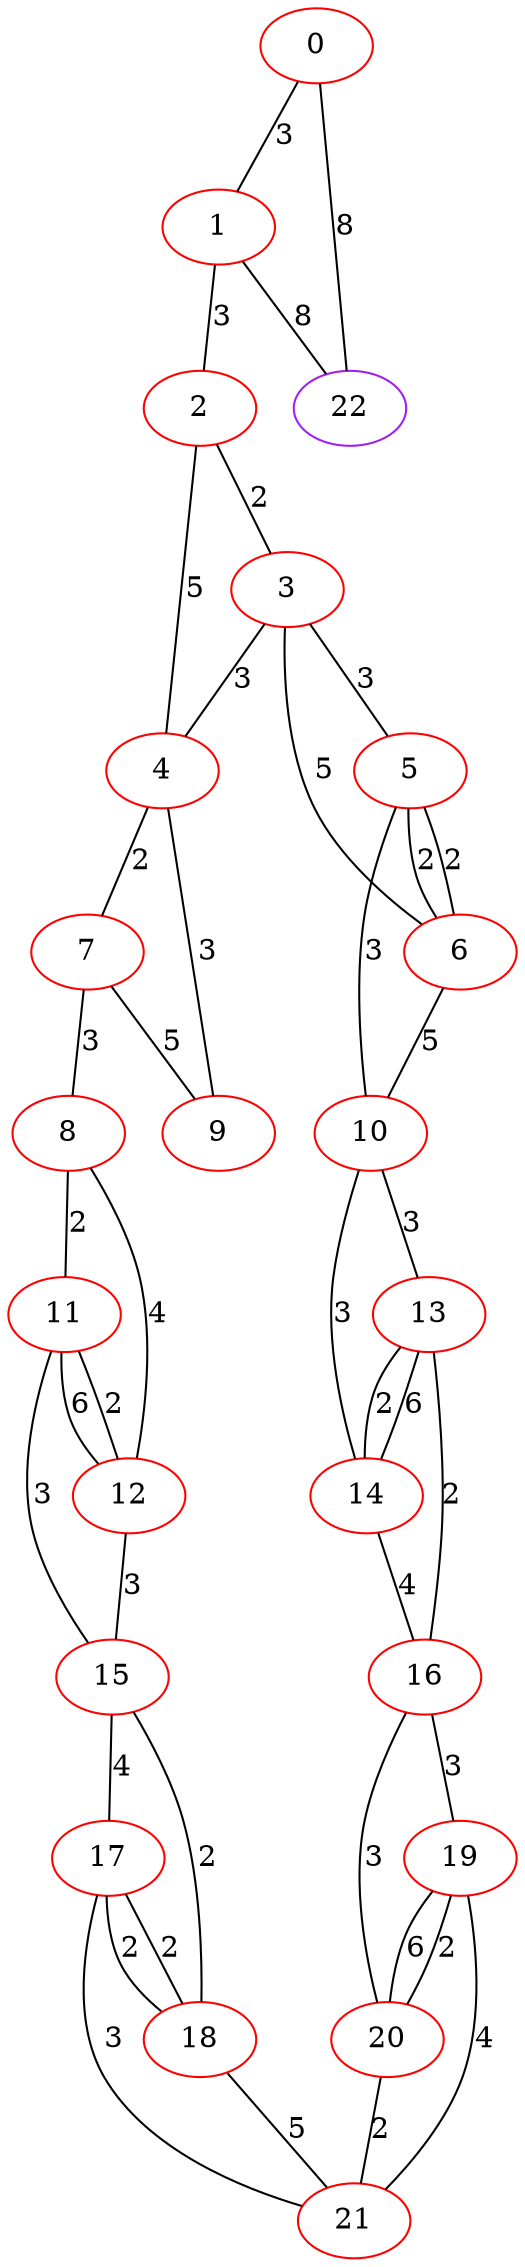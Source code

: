 graph "" {
0 [color=red, weight=1];
1 [color=red, weight=1];
2 [color=red, weight=1];
3 [color=red, weight=1];
4 [color=red, weight=1];
5 [color=red, weight=1];
6 [color=red, weight=1];
7 [color=red, weight=1];
8 [color=red, weight=1];
9 [color=red, weight=1];
10 [color=red, weight=1];
11 [color=red, weight=1];
12 [color=red, weight=1];
13 [color=red, weight=1];
14 [color=red, weight=1];
15 [color=red, weight=1];
16 [color=red, weight=1];
17 [color=red, weight=1];
18 [color=red, weight=1];
19 [color=red, weight=1];
20 [color=red, weight=1];
21 [color=red, weight=1];
22 [color=purple, weight=4];
0 -- 1  [key=0, label=3];
0 -- 22  [key=0, label=8];
1 -- 2  [key=0, label=3];
1 -- 22  [key=0, label=8];
2 -- 3  [key=0, label=2];
2 -- 4  [key=0, label=5];
3 -- 4  [key=0, label=3];
3 -- 5  [key=0, label=3];
3 -- 6  [key=0, label=5];
4 -- 9  [key=0, label=3];
4 -- 7  [key=0, label=2];
5 -- 10  [key=0, label=3];
5 -- 6  [key=0, label=2];
5 -- 6  [key=1, label=2];
6 -- 10  [key=0, label=5];
7 -- 8  [key=0, label=3];
7 -- 9  [key=0, label=5];
8 -- 11  [key=0, label=2];
8 -- 12  [key=0, label=4];
10 -- 14  [key=0, label=3];
10 -- 13  [key=0, label=3];
11 -- 12  [key=0, label=2];
11 -- 12  [key=1, label=6];
11 -- 15  [key=0, label=3];
12 -- 15  [key=0, label=3];
13 -- 16  [key=0, label=2];
13 -- 14  [key=0, label=2];
13 -- 14  [key=1, label=6];
14 -- 16  [key=0, label=4];
15 -- 17  [key=0, label=4];
15 -- 18  [key=0, label=2];
16 -- 19  [key=0, label=3];
16 -- 20  [key=0, label=3];
17 -- 18  [key=0, label=2];
17 -- 18  [key=1, label=2];
17 -- 21  [key=0, label=3];
18 -- 21  [key=0, label=5];
19 -- 20  [key=0, label=6];
19 -- 20  [key=1, label=2];
19 -- 21  [key=0, label=4];
20 -- 21  [key=0, label=2];
}
